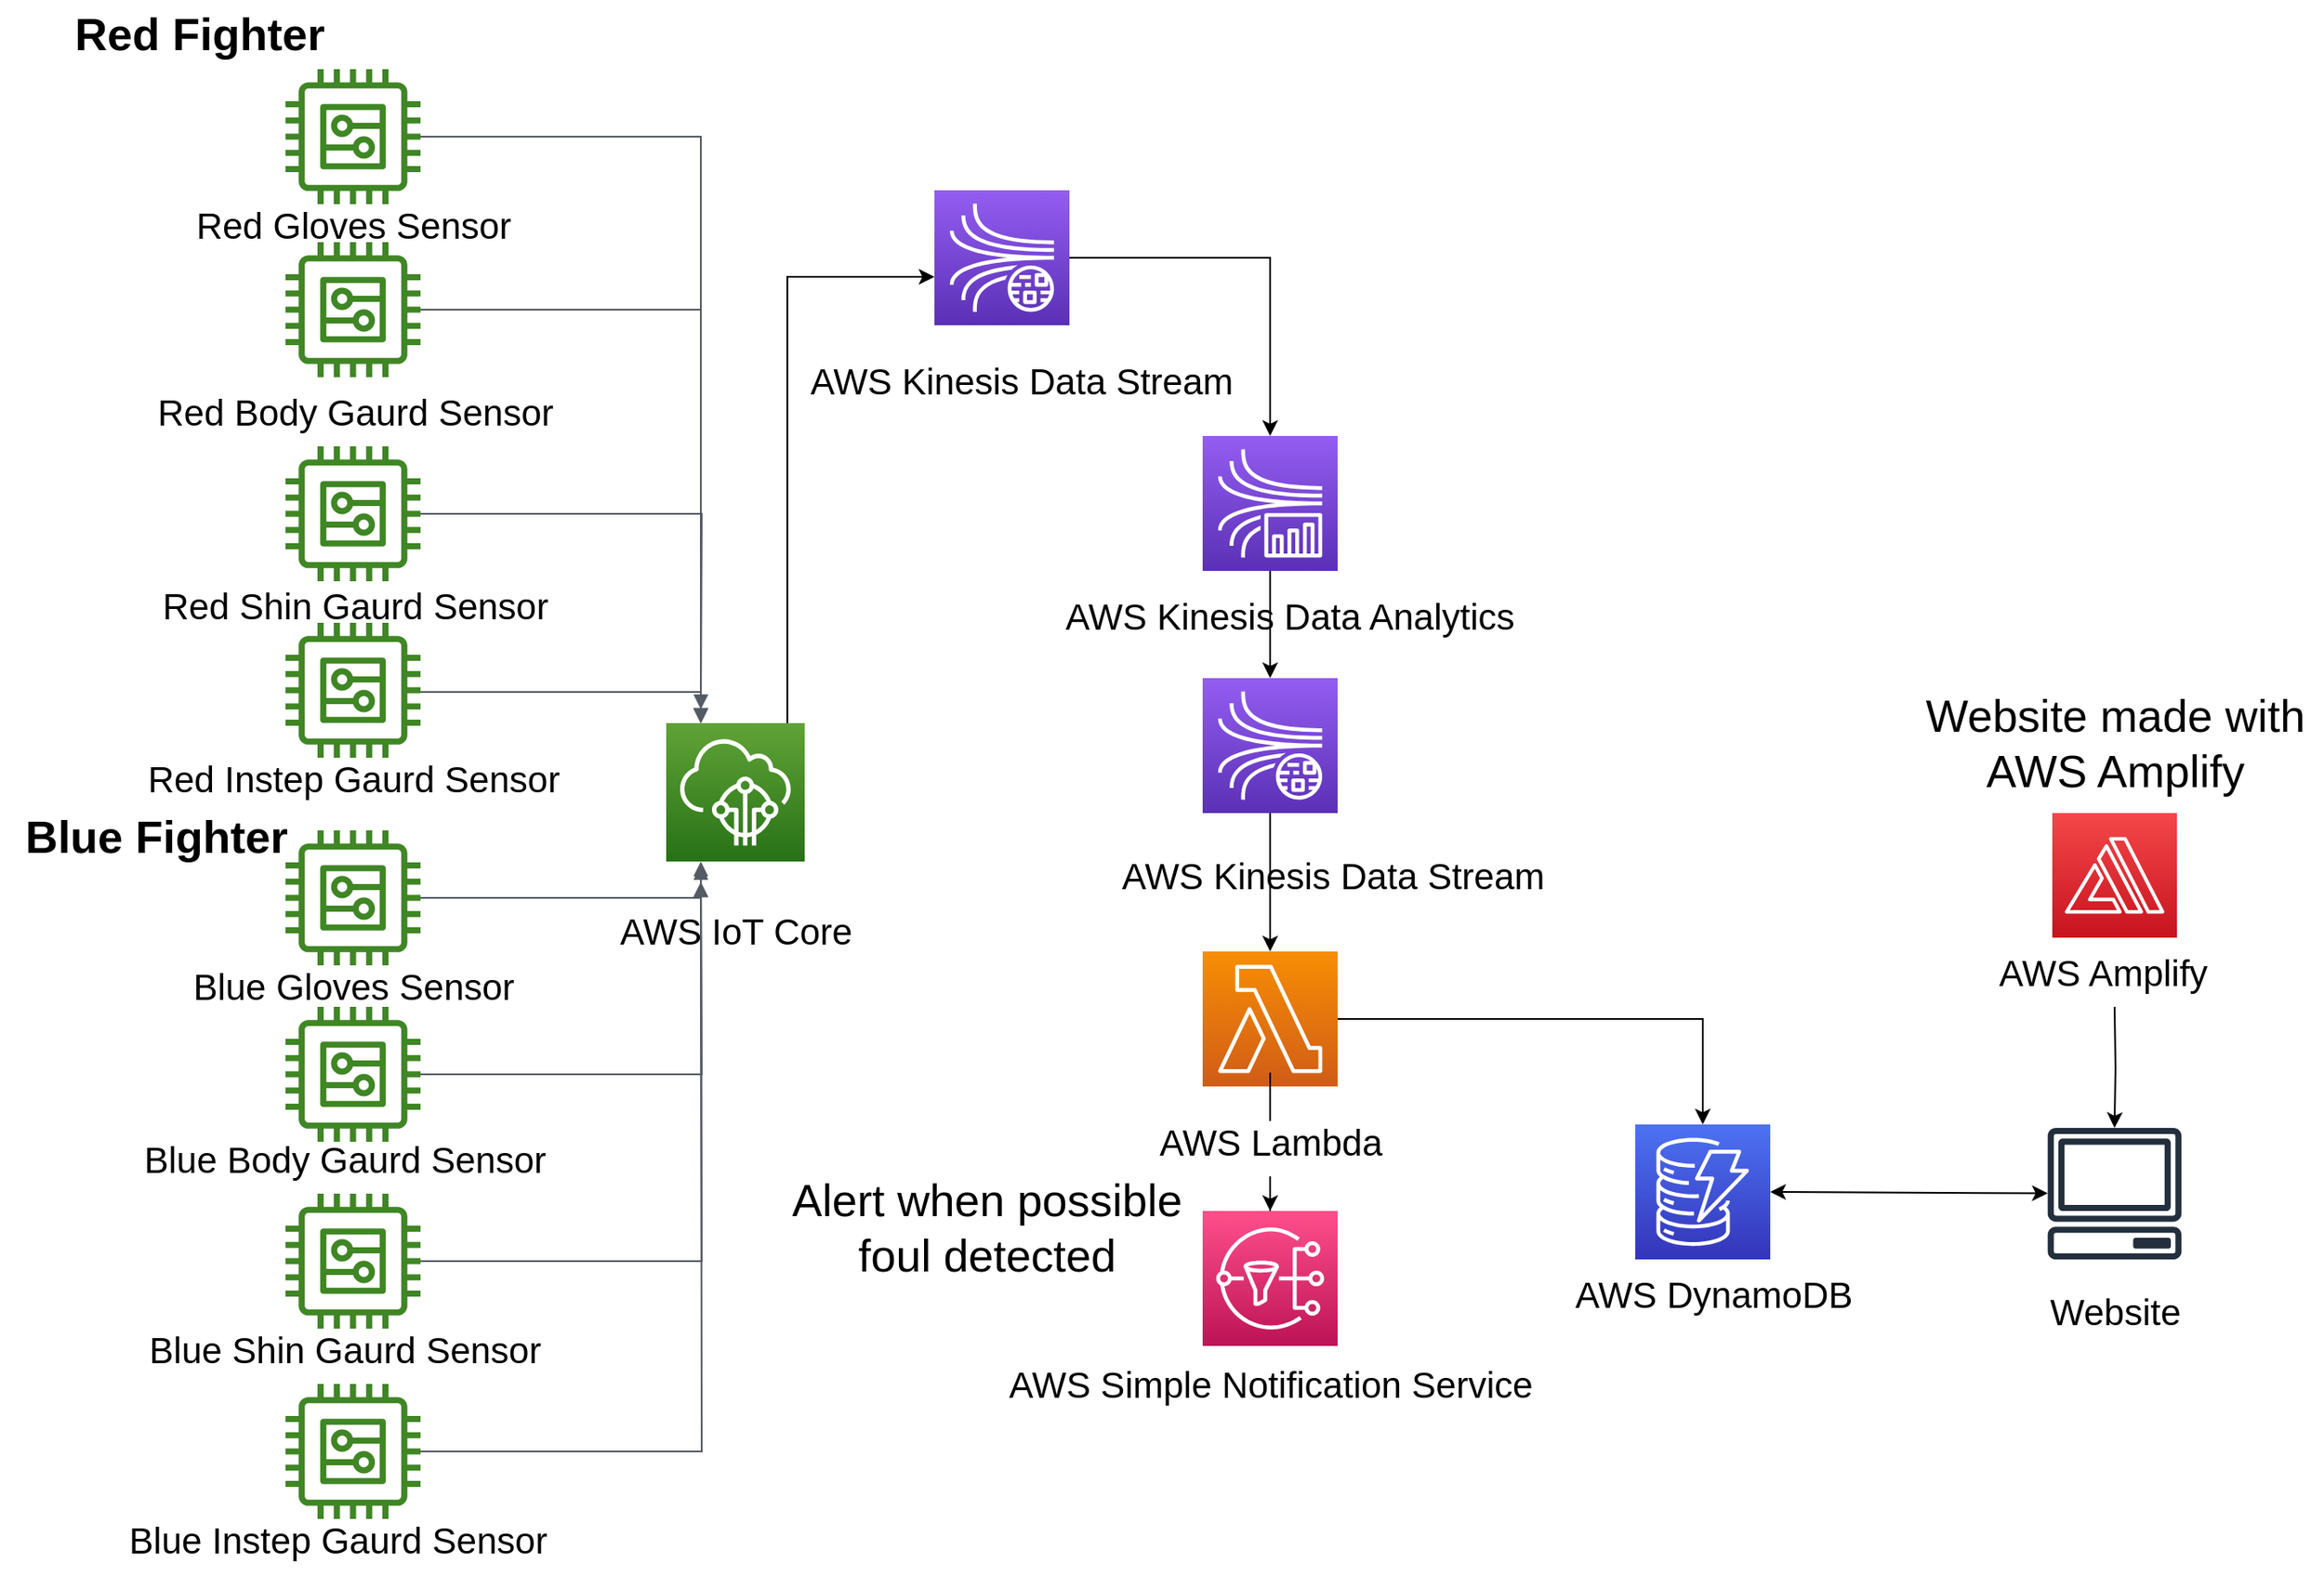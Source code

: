 <mxfile version="20.5.1" type="github">
  <diagram id="wx1IlVheqN_Yc7T7VjXb" name="Page-1">
    <mxGraphModel dx="2342" dy="1023" grid="1" gridSize="10" guides="1" tooltips="1" connect="1" arrows="1" fold="1" page="1" pageScale="1" pageWidth="850" pageHeight="1100" math="0" shadow="0">
      <root>
        <mxCell id="0" />
        <mxCell id="1" parent="0" />
        <mxCell id="YSvmTBd8HqpxH0-rXXms-2" value="" style="sketch=0;outlineConnect=0;fontColor=#232F3E;gradientColor=none;fillColor=#3F8624;strokeColor=none;dashed=0;verticalLabelPosition=bottom;verticalAlign=top;align=center;html=1;fontSize=12;fontStyle=0;aspect=fixed;pointerEvents=1;shape=mxgraph.aws4.generic;" parent="1" vertex="1">
          <mxGeometry x="50" y="120" width="78" height="78" as="geometry" />
        </mxCell>
        <mxCell id="YSvmTBd8HqpxH0-rXXms-3" value="" style="sketch=0;outlineConnect=0;fontColor=#232F3E;gradientColor=none;fillColor=#3F8624;strokeColor=none;dashed=0;verticalLabelPosition=bottom;verticalAlign=top;align=center;html=1;fontSize=12;fontStyle=0;aspect=fixed;pointerEvents=1;shape=mxgraph.aws4.generic;" parent="1" vertex="1">
          <mxGeometry x="50" y="220" width="78" height="78" as="geometry" />
        </mxCell>
        <mxCell id="YSvmTBd8HqpxH0-rXXms-4" value="" style="sketch=0;outlineConnect=0;fontColor=#232F3E;gradientColor=none;fillColor=#3F8624;strokeColor=none;dashed=0;verticalLabelPosition=bottom;verticalAlign=top;align=center;html=1;fontSize=12;fontStyle=0;aspect=fixed;pointerEvents=1;shape=mxgraph.aws4.generic;" parent="1" vertex="1">
          <mxGeometry x="50" y="338" width="78" height="78" as="geometry" />
        </mxCell>
        <mxCell id="YSvmTBd8HqpxH0-rXXms-5" value="" style="sketch=0;outlineConnect=0;fontColor=#232F3E;gradientColor=none;fillColor=#3F8624;strokeColor=none;dashed=0;verticalLabelPosition=bottom;verticalAlign=top;align=center;html=1;fontSize=12;fontStyle=0;aspect=fixed;pointerEvents=1;shape=mxgraph.aws4.generic;" parent="1" vertex="1">
          <mxGeometry x="50" y="440" width="78" height="78" as="geometry" />
        </mxCell>
        <mxCell id="YSvmTBd8HqpxH0-rXXms-6" value="" style="sketch=0;outlineConnect=0;fontColor=#232F3E;gradientColor=none;fillColor=#3F8624;strokeColor=none;dashed=0;verticalLabelPosition=bottom;verticalAlign=top;align=center;html=1;fontSize=12;fontStyle=0;aspect=fixed;pointerEvents=1;shape=mxgraph.aws4.generic;" parent="1" vertex="1">
          <mxGeometry x="50" y="880" width="78" height="78" as="geometry" />
        </mxCell>
        <mxCell id="YSvmTBd8HqpxH0-rXXms-7" value="" style="sketch=0;outlineConnect=0;fontColor=#232F3E;gradientColor=none;fillColor=#3F8624;strokeColor=none;dashed=0;verticalLabelPosition=bottom;verticalAlign=top;align=center;html=1;fontSize=12;fontStyle=0;aspect=fixed;pointerEvents=1;shape=mxgraph.aws4.generic;" parent="1" vertex="1">
          <mxGeometry x="50" y="770" width="78" height="78" as="geometry" />
        </mxCell>
        <mxCell id="YSvmTBd8HqpxH0-rXXms-8" value="" style="sketch=0;outlineConnect=0;fontColor=#232F3E;gradientColor=none;fillColor=#3F8624;strokeColor=none;dashed=0;verticalLabelPosition=bottom;verticalAlign=top;align=center;html=1;fontSize=12;fontStyle=0;aspect=fixed;pointerEvents=1;shape=mxgraph.aws4.generic;" parent="1" vertex="1">
          <mxGeometry x="50" y="662" width="78" height="78" as="geometry" />
        </mxCell>
        <mxCell id="YSvmTBd8HqpxH0-rXXms-9" value="" style="sketch=0;outlineConnect=0;fontColor=#232F3E;gradientColor=none;fillColor=#3F8624;strokeColor=none;dashed=0;verticalLabelPosition=bottom;verticalAlign=top;align=center;html=1;fontSize=12;fontStyle=0;aspect=fixed;pointerEvents=1;shape=mxgraph.aws4.generic;" parent="1" vertex="1">
          <mxGeometry x="50" y="560" width="78" height="78" as="geometry" />
        </mxCell>
        <mxCell id="xPAiW-a5OEWe1TpXJnVc-40" value="" style="edgeStyle=orthogonalEdgeStyle;rounded=0;orthogonalLoop=1;jettySize=auto;html=1;fontSize=21;" parent="1" source="YSvmTBd8HqpxH0-rXXms-10" target="xPAiW-a5OEWe1TpXJnVc-29" edge="1">
          <mxGeometry relative="1" as="geometry">
            <Array as="points">
              <mxPoint x="340" y="240" />
            </Array>
          </mxGeometry>
        </mxCell>
        <mxCell id="YSvmTBd8HqpxH0-rXXms-10" value="" style="sketch=0;points=[[0,0,0],[0.25,0,0],[0.5,0,0],[0.75,0,0],[1,0,0],[0,1,0],[0.25,1,0],[0.5,1,0],[0.75,1,0],[1,1,0],[0,0.25,0],[0,0.5,0],[0,0.75,0],[1,0.25,0],[1,0.5,0],[1,0.75,0]];outlineConnect=0;fontColor=#232F3E;gradientColor=#60A337;gradientDirection=north;fillColor=#277116;strokeColor=#ffffff;dashed=0;verticalLabelPosition=bottom;verticalAlign=top;align=center;html=1;fontSize=12;fontStyle=0;aspect=fixed;shape=mxgraph.aws4.resourceIcon;resIcon=mxgraph.aws4.iot_core;" parent="1" vertex="1">
          <mxGeometry x="270" y="498" width="80" height="80" as="geometry" />
        </mxCell>
        <mxCell id="YSvmTBd8HqpxH0-rXXms-17" value="" style="edgeStyle=orthogonalEdgeStyle;html=1;endArrow=block;elbow=vertical;startArrow=none;endFill=1;strokeColor=#545B64;rounded=0;entryX=0.25;entryY=0;entryDx=0;entryDy=0;entryPerimeter=0;" parent="1" source="YSvmTBd8HqpxH0-rXXms-2" target="YSvmTBd8HqpxH0-rXXms-10" edge="1">
          <mxGeometry width="100" relative="1" as="geometry">
            <mxPoint x="470" y="500" as="sourcePoint" />
            <mxPoint x="570" y="500" as="targetPoint" />
          </mxGeometry>
        </mxCell>
        <mxCell id="YSvmTBd8HqpxH0-rXXms-18" value="" style="edgeStyle=orthogonalEdgeStyle;html=1;endArrow=block;elbow=vertical;startArrow=none;endFill=1;strokeColor=#545B64;rounded=0;entryX=0.25;entryY=0;entryDx=0;entryDy=0;entryPerimeter=0;" parent="1" source="YSvmTBd8HqpxH0-rXXms-3" target="YSvmTBd8HqpxH0-rXXms-10" edge="1">
          <mxGeometry width="100" relative="1" as="geometry">
            <mxPoint x="470" y="500" as="sourcePoint" />
            <mxPoint x="570" y="500" as="targetPoint" />
          </mxGeometry>
        </mxCell>
        <mxCell id="YSvmTBd8HqpxH0-rXXms-19" value="" style="edgeStyle=orthogonalEdgeStyle;html=1;endArrow=block;elbow=vertical;startArrow=none;endFill=1;strokeColor=#545B64;rounded=0;" parent="1" source="YSvmTBd8HqpxH0-rXXms-4" edge="1">
          <mxGeometry width="100" relative="1" as="geometry">
            <mxPoint x="470" y="500" as="sourcePoint" />
            <mxPoint x="290" y="490" as="targetPoint" />
          </mxGeometry>
        </mxCell>
        <mxCell id="YSvmTBd8HqpxH0-rXXms-21" value="" style="edgeStyle=orthogonalEdgeStyle;html=1;endArrow=block;elbow=vertical;startArrow=none;endFill=1;strokeColor=#545B64;rounded=0;entryX=0.25;entryY=0;entryDx=0;entryDy=0;entryPerimeter=0;" parent="1" source="YSvmTBd8HqpxH0-rXXms-5" target="YSvmTBd8HqpxH0-rXXms-10" edge="1">
          <mxGeometry width="100" relative="1" as="geometry">
            <mxPoint x="148" y="229.0" as="sourcePoint" />
            <mxPoint x="260" y="510" as="targetPoint" />
            <Array as="points">
              <mxPoint x="290" y="480" />
            </Array>
          </mxGeometry>
        </mxCell>
        <mxCell id="YSvmTBd8HqpxH0-rXXms-22" value="" style="edgeStyle=orthogonalEdgeStyle;html=1;endArrow=block;elbow=vertical;startArrow=none;endFill=1;strokeColor=#545B64;rounded=0;entryX=0.25;entryY=1;entryDx=0;entryDy=0;entryPerimeter=0;" parent="1" source="YSvmTBd8HqpxH0-rXXms-9" target="YSvmTBd8HqpxH0-rXXms-10" edge="1">
          <mxGeometry width="100" relative="1" as="geometry">
            <mxPoint x="158" y="239.0" as="sourcePoint" />
            <mxPoint x="270" y="520" as="targetPoint" />
          </mxGeometry>
        </mxCell>
        <mxCell id="YSvmTBd8HqpxH0-rXXms-24" value="" style="edgeStyle=orthogonalEdgeStyle;html=1;endArrow=block;elbow=vertical;startArrow=none;endFill=1;strokeColor=#545B64;rounded=0;" parent="1" source="YSvmTBd8HqpxH0-rXXms-8" edge="1">
          <mxGeometry width="100" relative="1" as="geometry">
            <mxPoint x="178" y="259.0" as="sourcePoint" />
            <mxPoint x="290" y="580" as="targetPoint" />
          </mxGeometry>
        </mxCell>
        <mxCell id="YSvmTBd8HqpxH0-rXXms-25" value="" style="edgeStyle=orthogonalEdgeStyle;html=1;endArrow=block;elbow=vertical;startArrow=none;endFill=1;strokeColor=#545B64;rounded=0;" parent="1" source="YSvmTBd8HqpxH0-rXXms-7" edge="1">
          <mxGeometry width="100" relative="1" as="geometry">
            <mxPoint x="188" y="269.0" as="sourcePoint" />
            <mxPoint x="290" y="590" as="targetPoint" />
          </mxGeometry>
        </mxCell>
        <mxCell id="YSvmTBd8HqpxH0-rXXms-26" value="" style="edgeStyle=orthogonalEdgeStyle;html=1;endArrow=block;elbow=vertical;startArrow=none;endFill=1;strokeColor=#545B64;rounded=0;" parent="1" source="YSvmTBd8HqpxH0-rXXms-6" edge="1">
          <mxGeometry width="100" relative="1" as="geometry">
            <mxPoint x="198" y="279.0" as="sourcePoint" />
            <mxPoint x="290" y="590" as="targetPoint" />
          </mxGeometry>
        </mxCell>
        <mxCell id="YSvmTBd8HqpxH0-rXXms-27" value="Red Gloves Sensor" style="text;html=1;align=center;verticalAlign=middle;resizable=0;points=[];autosize=1;strokeColor=none;fillColor=none;fontSize=21;" parent="1" vertex="1">
          <mxGeometry x="-16" y="190" width="210" height="40" as="geometry" />
        </mxCell>
        <mxCell id="YSvmTBd8HqpxH0-rXXms-29" value="Red Body Gaurd Sensor" style="text;html=1;align=center;verticalAlign=middle;resizable=0;points=[];autosize=1;strokeColor=none;fillColor=none;fontSize=21;" parent="1" vertex="1">
          <mxGeometry x="-35" y="298" width="250" height="40" as="geometry" />
        </mxCell>
        <mxCell id="YSvmTBd8HqpxH0-rXXms-30" value="Red Shin Gaurd Sensor" style="text;html=1;align=center;verticalAlign=middle;resizable=0;points=[];autosize=1;strokeColor=none;fillColor=none;fontSize=21;" parent="1" vertex="1">
          <mxGeometry x="-35" y="410" width="250" height="40" as="geometry" />
        </mxCell>
        <mxCell id="YSvmTBd8HqpxH0-rXXms-31" value="Red Instep Gaurd Sensor" style="text;html=1;align=center;verticalAlign=middle;resizable=0;points=[];autosize=1;strokeColor=none;fillColor=none;fontSize=21;" parent="1" vertex="1">
          <mxGeometry x="-41" y="510" width="260" height="40" as="geometry" />
        </mxCell>
        <mxCell id="YSvmTBd8HqpxH0-rXXms-32" value="Blue Gloves Sensor" style="text;html=1;align=center;verticalAlign=middle;resizable=0;points=[];autosize=1;strokeColor=none;fillColor=none;fontSize=21;" parent="1" vertex="1">
          <mxGeometry x="-16" y="630" width="210" height="40" as="geometry" />
        </mxCell>
        <mxCell id="YSvmTBd8HqpxH0-rXXms-33" value="Blue Body Gaurd Sensor" style="text;html=1;align=center;verticalAlign=middle;resizable=0;points=[];autosize=1;strokeColor=none;fillColor=none;fontSize=21;" parent="1" vertex="1">
          <mxGeometry x="-46" y="730" width="260" height="40" as="geometry" />
        </mxCell>
        <mxCell id="YSvmTBd8HqpxH0-rXXms-34" value="Blue Shin Gaurd Sensor" style="text;html=1;align=center;verticalAlign=middle;resizable=0;points=[];autosize=1;strokeColor=none;fillColor=none;fontSize=21;" parent="1" vertex="1">
          <mxGeometry x="-41" y="840" width="250" height="40" as="geometry" />
        </mxCell>
        <mxCell id="YSvmTBd8HqpxH0-rXXms-35" value="Blue Instep Gaurd Sensor" style="text;html=1;align=center;verticalAlign=middle;resizable=0;points=[];autosize=1;strokeColor=none;fillColor=none;fontSize=21;" parent="1" vertex="1">
          <mxGeometry x="-55" y="950" width="270" height="40" as="geometry" />
        </mxCell>
        <mxCell id="YSvmTBd8HqpxH0-rXXms-36" value="AWS IoT Core" style="text;html=1;align=center;verticalAlign=middle;resizable=0;points=[];autosize=1;strokeColor=none;fillColor=none;fontSize=21;" parent="1" vertex="1">
          <mxGeometry x="230" y="598" width="160" height="40" as="geometry" />
        </mxCell>
        <mxCell id="xPAiW-a5OEWe1TpXJnVc-42" value="" style="edgeStyle=orthogonalEdgeStyle;rounded=0;orthogonalLoop=1;jettySize=auto;html=1;fontSize=21;" parent="1" source="xPAiW-a5OEWe1TpXJnVc-28" target="xPAiW-a5OEWe1TpXJnVc-31" edge="1">
          <mxGeometry relative="1" as="geometry">
            <Array as="points">
              <mxPoint x="620" y="539" />
            </Array>
          </mxGeometry>
        </mxCell>
        <mxCell id="xPAiW-a5OEWe1TpXJnVc-28" value="" style="sketch=0;points=[[0,0,0],[0.25,0,0],[0.5,0,0],[0.75,0,0],[1,0,0],[0,1,0],[0.25,1,0],[0.5,1,0],[0.75,1,0],[1,1,0],[0,0.25,0],[0,0.5,0],[0,0.75,0],[1,0.25,0],[1,0.5,0],[1,0.75,0]];outlineConnect=0;fontColor=#232F3E;gradientColor=#945DF2;gradientDirection=north;fillColor=#5A30B5;strokeColor=#ffffff;dashed=0;verticalLabelPosition=bottom;verticalAlign=top;align=center;html=1;fontSize=12;fontStyle=0;aspect=fixed;shape=mxgraph.aws4.resourceIcon;resIcon=mxgraph.aws4.kinesis_data_analytics;" parent="1" vertex="1">
          <mxGeometry x="580" y="332" width="78" height="78" as="geometry" />
        </mxCell>
        <mxCell id="xPAiW-a5OEWe1TpXJnVc-41" value="" style="edgeStyle=orthogonalEdgeStyle;rounded=0;orthogonalLoop=1;jettySize=auto;html=1;fontSize=21;" parent="1" source="xPAiW-a5OEWe1TpXJnVc-29" target="xPAiW-a5OEWe1TpXJnVc-28" edge="1">
          <mxGeometry relative="1" as="geometry" />
        </mxCell>
        <mxCell id="xPAiW-a5OEWe1TpXJnVc-29" value="" style="sketch=0;points=[[0,0,0],[0.25,0,0],[0.5,0,0],[0.75,0,0],[1,0,0],[0,1,0],[0.25,1,0],[0.5,1,0],[0.75,1,0],[1,1,0],[0,0.25,0],[0,0.5,0],[0,0.75,0],[1,0.25,0],[1,0.5,0],[1,0.75,0]];outlineConnect=0;fontColor=#232F3E;gradientColor=#945DF2;gradientDirection=north;fillColor=#5A30B5;strokeColor=#ffffff;dashed=0;verticalLabelPosition=bottom;verticalAlign=top;align=center;html=1;fontSize=12;fontStyle=0;aspect=fixed;shape=mxgraph.aws4.resourceIcon;resIcon=mxgraph.aws4.kinesis_data_streams;" parent="1" vertex="1">
          <mxGeometry x="425" y="190" width="78" height="78" as="geometry" />
        </mxCell>
        <mxCell id="xPAiW-a5OEWe1TpXJnVc-43" value="" style="edgeStyle=orthogonalEdgeStyle;rounded=0;orthogonalLoop=1;jettySize=auto;html=1;fontSize=21;" parent="1" source="xPAiW-a5OEWe1TpXJnVc-31" target="xPAiW-a5OEWe1TpXJnVc-35" edge="1">
          <mxGeometry relative="1" as="geometry" />
        </mxCell>
        <mxCell id="xPAiW-a5OEWe1TpXJnVc-31" value="" style="sketch=0;points=[[0,0,0],[0.25,0,0],[0.5,0,0],[0.75,0,0],[1,0,0],[0,1,0],[0.25,1,0],[0.5,1,0],[0.75,1,0],[1,1,0],[0,0.25,0],[0,0.5,0],[0,0.75,0],[1,0.25,0],[1,0.5,0],[1,0.75,0]];outlineConnect=0;fontColor=#232F3E;gradientColor=#945DF2;gradientDirection=north;fillColor=#5A30B5;strokeColor=#ffffff;dashed=0;verticalLabelPosition=bottom;verticalAlign=top;align=center;html=1;fontSize=12;fontStyle=0;aspect=fixed;shape=mxgraph.aws4.resourceIcon;resIcon=mxgraph.aws4.kinesis_data_streams;" parent="1" vertex="1">
          <mxGeometry x="580" y="472" width="78" height="78" as="geometry" />
        </mxCell>
        <mxCell id="xPAiW-a5OEWe1TpXJnVc-44" value="" style="edgeStyle=orthogonalEdgeStyle;rounded=0;orthogonalLoop=1;jettySize=auto;html=1;fontSize=21;startArrow=none;" parent="1" source="xPAiW-a5OEWe1TpXJnVc-53" target="xPAiW-a5OEWe1TpXJnVc-38" edge="1">
          <mxGeometry relative="1" as="geometry" />
        </mxCell>
        <mxCell id="xPAiW-a5OEWe1TpXJnVc-45" value="" style="edgeStyle=orthogonalEdgeStyle;rounded=0;orthogonalLoop=1;jettySize=auto;html=1;fontSize=21;" parent="1" source="xPAiW-a5OEWe1TpXJnVc-35" target="xPAiW-a5OEWe1TpXJnVc-36" edge="1">
          <mxGeometry relative="1" as="geometry" />
        </mxCell>
        <mxCell id="xPAiW-a5OEWe1TpXJnVc-35" value="" style="sketch=0;points=[[0,0,0],[0.25,0,0],[0.5,0,0],[0.75,0,0],[1,0,0],[0,1,0],[0.25,1,0],[0.5,1,0],[0.75,1,0],[1,1,0],[0,0.25,0],[0,0.5,0],[0,0.75,0],[1,0.25,0],[1,0.5,0],[1,0.75,0]];outlineConnect=0;fontColor=#232F3E;gradientColor=#F78E04;gradientDirection=north;fillColor=#D05C17;strokeColor=#ffffff;dashed=0;verticalLabelPosition=bottom;verticalAlign=top;align=center;html=1;fontSize=12;fontStyle=0;aspect=fixed;shape=mxgraph.aws4.resourceIcon;resIcon=mxgraph.aws4.lambda;" parent="1" vertex="1">
          <mxGeometry x="580" y="630" width="78" height="78" as="geometry" />
        </mxCell>
        <mxCell id="xPAiW-a5OEWe1TpXJnVc-36" value="" style="sketch=0;points=[[0,0,0],[0.25,0,0],[0.5,0,0],[0.75,0,0],[1,0,0],[0,1,0],[0.25,1,0],[0.5,1,0],[0.75,1,0],[1,1,0],[0,0.25,0],[0,0.5,0],[0,0.75,0],[1,0.25,0],[1,0.5,0],[1,0.75,0]];outlineConnect=0;fontColor=#232F3E;gradientColor=#4D72F3;gradientDirection=north;fillColor=#3334B9;strokeColor=#ffffff;dashed=0;verticalLabelPosition=bottom;verticalAlign=top;align=center;html=1;fontSize=12;fontStyle=0;aspect=fixed;shape=mxgraph.aws4.resourceIcon;resIcon=mxgraph.aws4.dynamodb;" parent="1" vertex="1">
          <mxGeometry x="830" y="730" width="78" height="78" as="geometry" />
        </mxCell>
        <mxCell id="xPAiW-a5OEWe1TpXJnVc-38" value="" style="sketch=0;points=[[0,0,0],[0.25,0,0],[0.5,0,0],[0.75,0,0],[1,0,0],[0,1,0],[0.25,1,0],[0.5,1,0],[0.75,1,0],[1,1,0],[0,0.25,0],[0,0.5,0],[0,0.75,0],[1,0.25,0],[1,0.5,0],[1,0.75,0]];outlineConnect=0;fontColor=#232F3E;gradientColor=#FF4F8B;gradientDirection=north;fillColor=#BC1356;strokeColor=#ffffff;dashed=0;verticalLabelPosition=bottom;verticalAlign=top;align=center;html=1;fontSize=12;fontStyle=0;aspect=fixed;shape=mxgraph.aws4.resourceIcon;resIcon=mxgraph.aws4.sns;" parent="1" vertex="1">
          <mxGeometry x="580" y="780" width="78" height="78" as="geometry" />
        </mxCell>
        <mxCell id="xPAiW-a5OEWe1TpXJnVc-61" value="" style="edgeStyle=orthogonalEdgeStyle;rounded=0;orthogonalLoop=1;jettySize=auto;html=1;fontSize=21;" parent="1" target="xPAiW-a5OEWe1TpXJnVc-60" edge="1">
          <mxGeometry relative="1" as="geometry">
            <mxPoint x="1107.0" y="662.0" as="sourcePoint" />
          </mxGeometry>
        </mxCell>
        <mxCell id="xPAiW-a5OEWe1TpXJnVc-50" value="AWS Kinesis Data Stream" style="text;html=1;align=center;verticalAlign=middle;resizable=0;points=[];autosize=1;strokeColor=none;fillColor=none;fontSize=21;" parent="1" vertex="1">
          <mxGeometry x="340" y="280" width="270" height="40" as="geometry" />
        </mxCell>
        <mxCell id="xPAiW-a5OEWe1TpXJnVc-51" value="AWS Kinesis Data Analytics" style="text;html=1;align=center;verticalAlign=middle;resizable=0;points=[];autosize=1;strokeColor=none;fillColor=none;fontSize=21;" parent="1" vertex="1">
          <mxGeometry x="490" y="416" width="280" height="40" as="geometry" />
        </mxCell>
        <mxCell id="xPAiW-a5OEWe1TpXJnVc-52" value="AWS Kinesis Data Stream" style="text;html=1;align=center;verticalAlign=middle;resizable=0;points=[];autosize=1;strokeColor=none;fillColor=none;fontSize=21;" parent="1" vertex="1">
          <mxGeometry x="520" y="566" width="270" height="40" as="geometry" />
        </mxCell>
        <mxCell id="xPAiW-a5OEWe1TpXJnVc-53" value="AWS Lambda" style="text;html=1;align=center;verticalAlign=middle;resizable=0;points=[];autosize=1;strokeColor=none;fillColor=none;fontSize=21;" parent="1" vertex="1">
          <mxGeometry x="544" y="720" width="150" height="40" as="geometry" />
        </mxCell>
        <mxCell id="xPAiW-a5OEWe1TpXJnVc-56" value="" style="edgeStyle=orthogonalEdgeStyle;rounded=0;orthogonalLoop=1;jettySize=auto;html=1;fontSize=21;endArrow=none;" parent="1" source="xPAiW-a5OEWe1TpXJnVc-35" target="xPAiW-a5OEWe1TpXJnVc-53" edge="1">
          <mxGeometry relative="1" as="geometry">
            <mxPoint x="619" y="708" as="sourcePoint" />
            <mxPoint x="619" y="890" as="targetPoint" />
          </mxGeometry>
        </mxCell>
        <mxCell id="xPAiW-a5OEWe1TpXJnVc-57" value="AWS Simple Notification Service" style="text;html=1;align=center;verticalAlign=middle;resizable=0;points=[];autosize=1;strokeColor=none;fillColor=none;fontSize=21;" parent="1" vertex="1">
          <mxGeometry x="454" y="860" width="330" height="40" as="geometry" />
        </mxCell>
        <mxCell id="xPAiW-a5OEWe1TpXJnVc-58" value="AWS DynamoDB" style="text;html=1;align=center;verticalAlign=middle;resizable=0;points=[];autosize=1;strokeColor=none;fillColor=none;fontSize=21;" parent="1" vertex="1">
          <mxGeometry x="785" y="808" width="180" height="40" as="geometry" />
        </mxCell>
        <mxCell id="xPAiW-a5OEWe1TpXJnVc-60" value="" style="sketch=0;outlineConnect=0;fontColor=#232F3E;gradientColor=none;fillColor=#232F3D;strokeColor=none;dashed=0;verticalLabelPosition=bottom;verticalAlign=top;align=center;html=1;fontSize=12;fontStyle=0;aspect=fixed;pointerEvents=1;shape=mxgraph.aws4.client;" parent="1" vertex="1">
          <mxGeometry x="1068" y="732" width="78" height="76" as="geometry" />
        </mxCell>
        <mxCell id="xPAiW-a5OEWe1TpXJnVc-62" value="" style="sketch=0;points=[[0,0,0],[0.25,0,0],[0.5,0,0],[0.75,0,0],[1,0,0],[0,1,0],[0.25,1,0],[0.5,1,0],[0.75,1,0],[1,1,0],[0,0.25,0],[0,0.5,0],[0,0.75,0],[1,0.25,0],[1,0.5,0],[1,0.75,0]];outlineConnect=0;fontColor=#232F3E;gradientColor=#F54749;gradientDirection=north;fillColor=#C7131F;strokeColor=#ffffff;dashed=0;verticalLabelPosition=bottom;verticalAlign=top;align=center;html=1;fontSize=12;fontStyle=0;aspect=fixed;shape=mxgraph.aws4.resourceIcon;resIcon=mxgraph.aws4.amplify;" parent="1" vertex="1">
          <mxGeometry x="1071" y="550" width="72" height="72" as="geometry" />
        </mxCell>
        <mxCell id="xPAiW-a5OEWe1TpXJnVc-65" value="Website" style="text;html=1;align=center;verticalAlign=middle;resizable=0;points=[];autosize=1;strokeColor=none;fillColor=none;fontSize=21;" parent="1" vertex="1">
          <mxGeometry x="1057" y="818" width="100" height="40" as="geometry" />
        </mxCell>
        <mxCell id="xPAiW-a5OEWe1TpXJnVc-67" value="AWS Amplify" style="text;html=1;align=center;verticalAlign=middle;resizable=0;points=[];autosize=1;strokeColor=none;fillColor=none;fontSize=21;" parent="1" vertex="1">
          <mxGeometry x="1030" y="622" width="140" height="40" as="geometry" />
        </mxCell>
        <mxCell id="GGj-0Sy-jz_Wh1yi-FiU-1" value="&lt;font style=&quot;font-size: 26px;&quot;&gt;Red Fighter&lt;/font&gt;" style="text;html=1;align=center;verticalAlign=middle;resizable=0;points=[];autosize=1;strokeColor=none;fillColor=none;strokeWidth=2;fontSize=26;fontStyle=1" vertex="1" parent="1">
          <mxGeometry x="-85" y="80" width="170" height="40" as="geometry" />
        </mxCell>
        <mxCell id="GGj-0Sy-jz_Wh1yi-FiU-2" value="&lt;font style=&quot;font-size: 26px;&quot;&gt;Blue Fighter&lt;/font&gt;" style="text;html=1;align=center;verticalAlign=middle;resizable=0;points=[];autosize=1;strokeColor=none;fillColor=none;strokeWidth=2;fontSize=26;fontStyle=1" vertex="1" parent="1">
          <mxGeometry x="-115" y="544" width="180" height="40" as="geometry" />
        </mxCell>
        <mxCell id="GGj-0Sy-jz_Wh1yi-FiU-4" value="Alert when possible &lt;br&gt;foul detected" style="text;html=1;align=center;verticalAlign=middle;resizable=0;points=[];autosize=1;strokeColor=none;fillColor=none;fontSize=26;" vertex="1" parent="1">
          <mxGeometry x="330" y="750" width="250" height="80" as="geometry" />
        </mxCell>
        <mxCell id="GGj-0Sy-jz_Wh1yi-FiU-8" value="Website made with &lt;br&gt;AWS Amplify" style="text;html=1;align=center;verticalAlign=middle;resizable=0;points=[];autosize=1;strokeColor=none;fillColor=none;fontSize=26;" vertex="1" parent="1">
          <mxGeometry x="987" y="470" width="240" height="80" as="geometry" />
        </mxCell>
        <mxCell id="GGj-0Sy-jz_Wh1yi-FiU-12" value="" style="endArrow=classic;startArrow=classic;html=1;rounded=0;fontSize=26;exitX=1;exitY=0.5;exitDx=0;exitDy=0;exitPerimeter=0;" edge="1" parent="1" source="xPAiW-a5OEWe1TpXJnVc-36" target="xPAiW-a5OEWe1TpXJnVc-60">
          <mxGeometry width="50" height="50" relative="1" as="geometry">
            <mxPoint x="600" y="620" as="sourcePoint" />
            <mxPoint x="650" y="570" as="targetPoint" />
          </mxGeometry>
        </mxCell>
      </root>
    </mxGraphModel>
  </diagram>
</mxfile>

